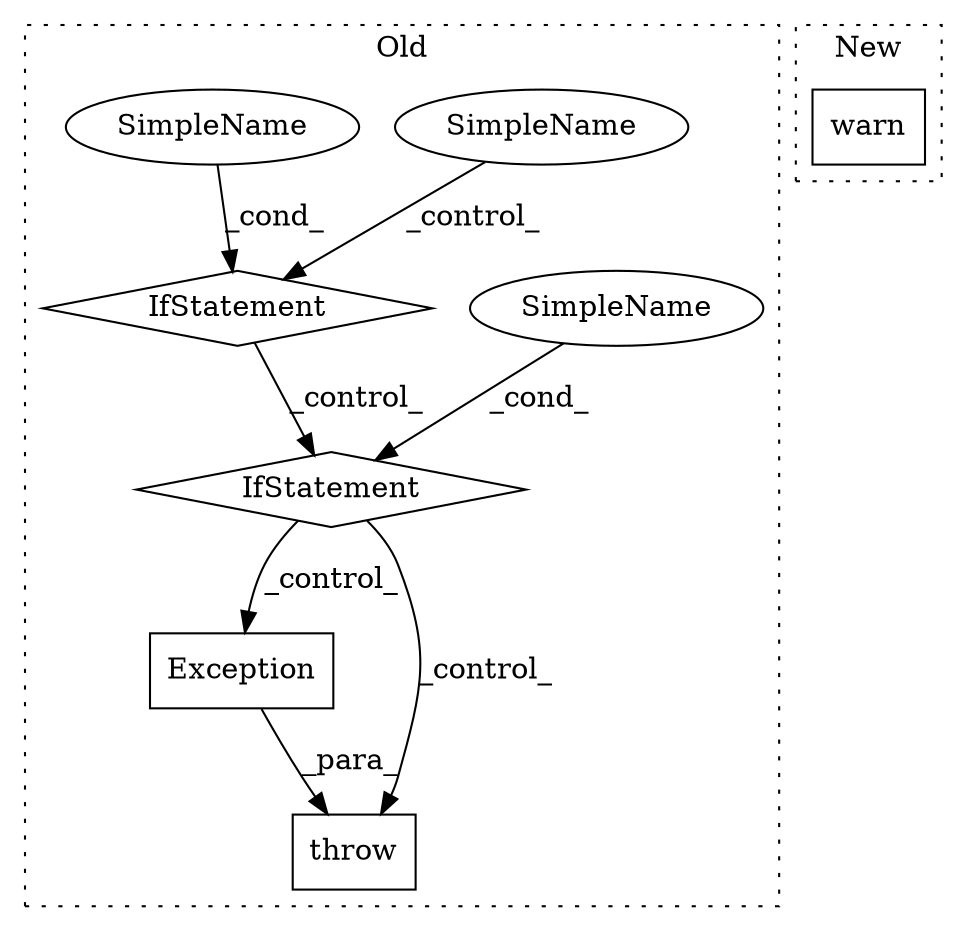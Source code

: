 digraph G {
subgraph cluster0 {
1 [label="Exception" a="32" s="481" l="11" shape="box"];
3 [label="throw" a="53" s="475" l="6" shape="box"];
4 [label="IfStatement" a="25" s="378,402" l="4,2" shape="diamond"];
5 [label="SimpleName" a="42" s="" l="" shape="ellipse"];
6 [label="IfStatement" a="25" s="277,305" l="4,2" shape="diamond"];
7 [label="SimpleName" a="42" s="" l="" shape="ellipse"];
8 [label="SimpleName" a="42" s="" l="" shape="ellipse"];
label = "Old";
style="dotted";
}
subgraph cluster1 {
2 [label="warn" a="32" s="241,334" l="5,1" shape="box"];
label = "New";
style="dotted";
}
1 -> 3 [label="_para_"];
4 -> 1 [label="_control_"];
4 -> 3 [label="_control_"];
5 -> 4 [label="_cond_"];
6 -> 4 [label="_control_"];
7 -> 6 [label="_control_"];
8 -> 6 [label="_cond_"];
}